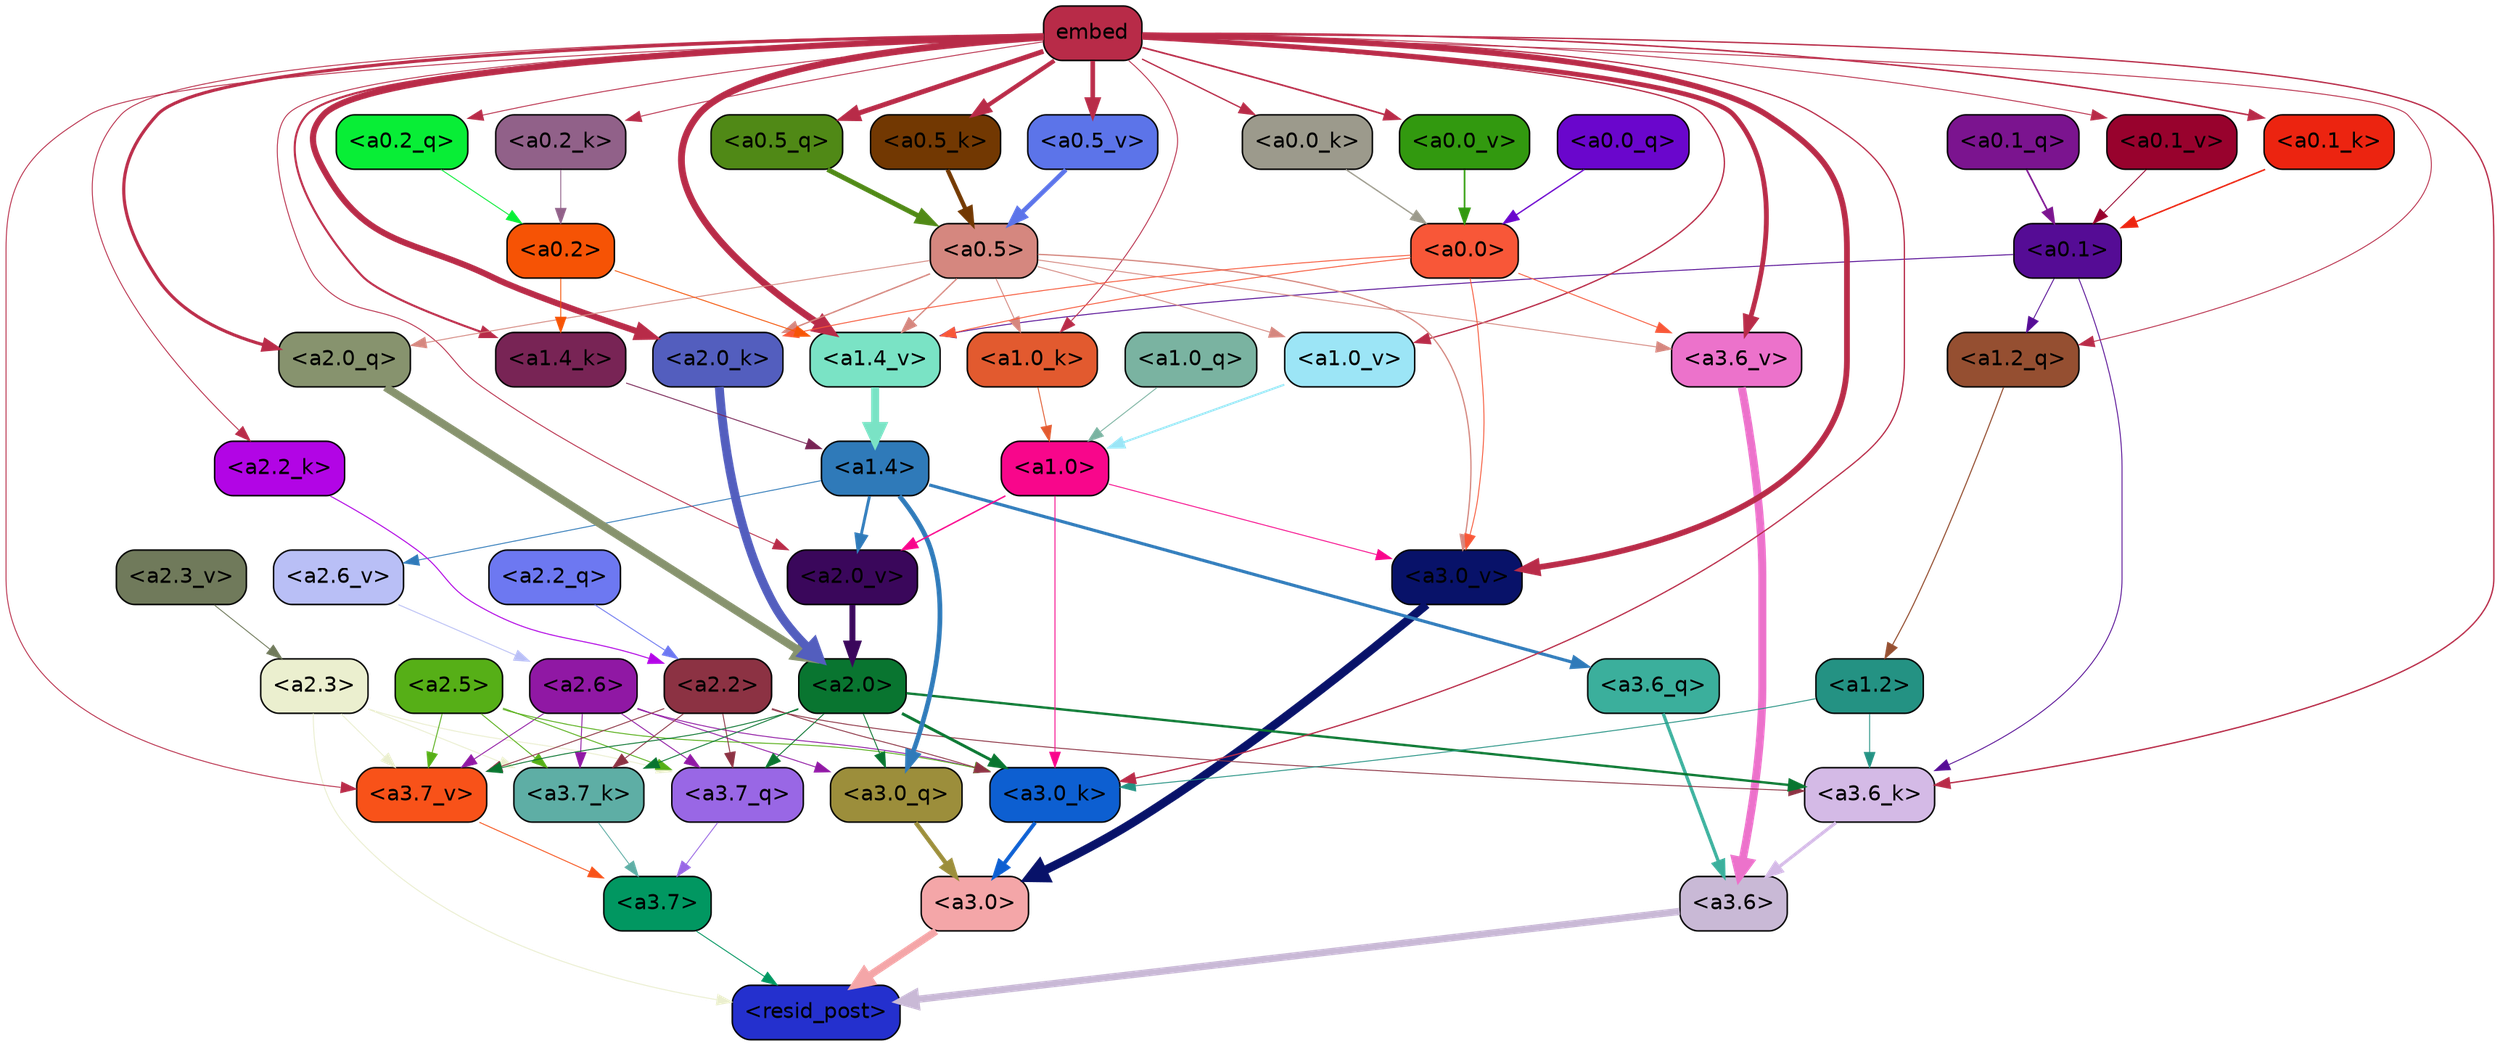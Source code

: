 strict digraph "" {
	graph [bgcolor=transparent,
		layout=dot,
		overlap=false,
		splines=true
	];
	"<a3.7>"	[color=black,
		fillcolor="#019761",
		fontname=Helvetica,
		shape=box,
		style="filled, rounded"];
	"<resid_post>"	[color=black,
		fillcolor="#2430ce",
		fontname=Helvetica,
		shape=box,
		style="filled, rounded"];
	"<a3.7>" -> "<resid_post>"	[color="#019761",
		penwidth=0.6];
	"<a3.6>"	[color=black,
		fillcolor="#c9b9d6",
		fontname=Helvetica,
		shape=box,
		style="filled, rounded"];
	"<a3.6>" -> "<resid_post>"	[color="#c9b9d6",
		penwidth=4.751592040061951];
	"<a3.0>"	[color=black,
		fillcolor="#f4a6a8",
		fontname=Helvetica,
		shape=box,
		style="filled, rounded"];
	"<a3.0>" -> "<resid_post>"	[color="#f4a6a8",
		penwidth=4.904066681861877];
	"<a2.3>"	[color=black,
		fillcolor="#ebefcf",
		fontname=Helvetica,
		shape=box,
		style="filled, rounded"];
	"<a2.3>" -> "<resid_post>"	[color="#ebefcf",
		penwidth=0.6];
	"<a3.7_q>"	[color=black,
		fillcolor="#9967e5",
		fontname=Helvetica,
		shape=box,
		style="filled, rounded"];
	"<a2.3>" -> "<a3.7_q>"	[color="#ebefcf",
		penwidth=0.6];
	"<a3.7_k>"	[color=black,
		fillcolor="#5eaea5",
		fontname=Helvetica,
		shape=box,
		style="filled, rounded"];
	"<a2.3>" -> "<a3.7_k>"	[color="#ebefcf",
		penwidth=0.6069068089127541];
	"<a3.7_v>"	[color=black,
		fillcolor="#f85219",
		fontname=Helvetica,
		shape=box,
		style="filled, rounded"];
	"<a2.3>" -> "<a3.7_v>"	[color="#ebefcf",
		penwidth=0.6];
	"<a3.7_q>" -> "<a3.7>"	[color="#9967e5",
		penwidth=0.6];
	"<a3.6_q>"	[color=black,
		fillcolor="#3baf9c",
		fontname=Helvetica,
		shape=box,
		style="filled, rounded"];
	"<a3.6_q>" -> "<a3.6>"	[color="#3baf9c",
		penwidth=2.160832464694977];
	"<a3.0_q>"	[color=black,
		fillcolor="#9c8e3b",
		fontname=Helvetica,
		shape=box,
		style="filled, rounded"];
	"<a3.0_q>" -> "<a3.0>"	[color="#9c8e3b",
		penwidth=2.870753765106201];
	"<a3.7_k>" -> "<a3.7>"	[color="#5eaea5",
		penwidth=0.6];
	"<a3.6_k>"	[color=black,
		fillcolor="#d4bae6",
		fontname=Helvetica,
		shape=box,
		style="filled, rounded"];
	"<a3.6_k>" -> "<a3.6>"	[color="#d4bae6",
		penwidth=2.13908451795578];
	"<a3.0_k>"	[color=black,
		fillcolor="#0d5fd1",
		fontname=Helvetica,
		shape=box,
		style="filled, rounded"];
	"<a3.0_k>" -> "<a3.0>"	[color="#0d5fd1",
		penwidth=2.520303964614868];
	"<a3.7_v>" -> "<a3.7>"	[color="#f85219",
		penwidth=0.6];
	"<a3.6_v>"	[color=black,
		fillcolor="#ec72cb",
		fontname=Helvetica,
		shape=box,
		style="filled, rounded"];
	"<a3.6_v>" -> "<a3.6>"	[color="#ec72cb",
		penwidth=5.297133803367615];
	"<a3.0_v>"	[color=black,
		fillcolor="#081269",
		fontname=Helvetica,
		shape=box,
		style="filled, rounded"];
	"<a3.0_v>" -> "<a3.0>"	[color="#081269",
		penwidth=5.680712580680847];
	"<a2.6>"	[color=black,
		fillcolor="#9018a4",
		fontname=Helvetica,
		shape=box,
		style="filled, rounded"];
	"<a2.6>" -> "<a3.7_q>"	[color="#9018a4",
		penwidth=0.6];
	"<a2.6>" -> "<a3.0_q>"	[color="#9018a4",
		penwidth=0.6];
	"<a2.6>" -> "<a3.7_k>"	[color="#9018a4",
		penwidth=0.6];
	"<a2.6>" -> "<a3.0_k>"	[color="#9018a4",
		penwidth=0.6];
	"<a2.6>" -> "<a3.7_v>"	[color="#9018a4",
		penwidth=0.6];
	"<a2.5>"	[color=black,
		fillcolor="#56af17",
		fontname=Helvetica,
		shape=box,
		style="filled, rounded"];
	"<a2.5>" -> "<a3.7_q>"	[color="#56af17",
		penwidth=0.6];
	"<a2.5>" -> "<a3.7_k>"	[color="#56af17",
		penwidth=0.6];
	"<a2.5>" -> "<a3.0_k>"	[color="#56af17",
		penwidth=0.6];
	"<a2.5>" -> "<a3.7_v>"	[color="#56af17",
		penwidth=0.6];
	"<a2.2>"	[color=black,
		fillcolor="#8c3243",
		fontname=Helvetica,
		shape=box,
		style="filled, rounded"];
	"<a2.2>" -> "<a3.7_q>"	[color="#8c3243",
		penwidth=0.6];
	"<a2.2>" -> "<a3.7_k>"	[color="#8c3243",
		penwidth=0.6];
	"<a2.2>" -> "<a3.6_k>"	[color="#8c3243",
		penwidth=0.6];
	"<a2.2>" -> "<a3.0_k>"	[color="#8c3243",
		penwidth=0.6];
	"<a2.2>" -> "<a3.7_v>"	[color="#8c3243",
		penwidth=0.6];
	"<a2.0>"	[color=black,
		fillcolor="#097530",
		fontname=Helvetica,
		shape=box,
		style="filled, rounded"];
	"<a2.0>" -> "<a3.7_q>"	[color="#097530",
		penwidth=0.6];
	"<a2.0>" -> "<a3.0_q>"	[color="#097530",
		penwidth=0.6];
	"<a2.0>" -> "<a3.7_k>"	[color="#097530",
		penwidth=0.6];
	"<a2.0>" -> "<a3.6_k>"	[color="#097530",
		penwidth=1.564806342124939];
	"<a2.0>" -> "<a3.0_k>"	[color="#097530",
		penwidth=1.9353990852832794];
	"<a2.0>" -> "<a3.7_v>"	[color="#097530",
		penwidth=0.6];
	"<a1.4>"	[color=black,
		fillcolor="#2f7ab9",
		fontname=Helvetica,
		shape=box,
		style="filled, rounded"];
	"<a1.4>" -> "<a3.6_q>"	[color="#2f7ab9",
		penwidth=2.0727532356977463];
	"<a1.4>" -> "<a3.0_q>"	[color="#2f7ab9",
		penwidth=3.1279823780059814];
	"<a2.6_v>"	[color=black,
		fillcolor="#b9bff6",
		fontname=Helvetica,
		shape=box,
		style="filled, rounded"];
	"<a1.4>" -> "<a2.6_v>"	[color="#2f7ab9",
		penwidth=0.6];
	"<a2.0_v>"	[color=black,
		fillcolor="#3a075b",
		fontname=Helvetica,
		shape=box,
		style="filled, rounded"];
	"<a1.4>" -> "<a2.0_v>"	[color="#2f7ab9",
		penwidth=1.9170897603034973];
	"<a1.2>"	[color=black,
		fillcolor="#249283",
		fontname=Helvetica,
		shape=box,
		style="filled, rounded"];
	"<a1.2>" -> "<a3.6_k>"	[color="#249283",
		penwidth=0.6];
	"<a1.2>" -> "<a3.0_k>"	[color="#249283",
		penwidth=0.6];
	"<a0.1>"	[color=black,
		fillcolor="#550c95",
		fontname=Helvetica,
		shape=box,
		style="filled, rounded"];
	"<a0.1>" -> "<a3.6_k>"	[color="#550c95",
		penwidth=0.6];
	"<a1.2_q>"	[color=black,
		fillcolor="#954f31",
		fontname=Helvetica,
		shape=box,
		style="filled, rounded"];
	"<a0.1>" -> "<a1.2_q>"	[color="#550c95",
		penwidth=0.6];
	"<a1.4_v>"	[color=black,
		fillcolor="#7ae3c5",
		fontname=Helvetica,
		shape=box,
		style="filled, rounded"];
	"<a0.1>" -> "<a1.4_v>"	[color="#550c95",
		penwidth=0.6202214732766151];
	embed	[color=black,
		fillcolor="#b82b48",
		fontname=Helvetica,
		shape=box,
		style="filled, rounded"];
	embed -> "<a3.6_k>"	[color="#b82b48",
		penwidth=0.8915999233722687];
	embed -> "<a3.0_k>"	[color="#b82b48",
		penwidth=0.832088902592659];
	embed -> "<a3.7_v>"	[color="#b82b48",
		penwidth=0.6];
	embed -> "<a3.6_v>"	[color="#b82b48",
		penwidth=3.1840110421180725];
	embed -> "<a3.0_v>"	[color="#b82b48",
		penwidth=3.8132747188210487];
	"<a2.0_q>"	[color=black,
		fillcolor="#87936e",
		fontname=Helvetica,
		shape=box,
		style="filled, rounded"];
	embed -> "<a2.0_q>"	[color="#b82b48",
		penwidth=2.084651827812195];
	"<a2.2_k>"	[color=black,
		fillcolor="#b205e5",
		fontname=Helvetica,
		shape=box,
		style="filled, rounded"];
	embed -> "<a2.2_k>"	[color="#b82b48",
		penwidth=0.6];
	"<a2.0_k>"	[color=black,
		fillcolor="#535ebe",
		fontname=Helvetica,
		shape=box,
		style="filled, rounded"];
	embed -> "<a2.0_k>"	[color="#b82b48",
		penwidth=4.084526404738426];
	embed -> "<a2.0_v>"	[color="#b82b48",
		penwidth=0.6];
	embed -> "<a1.2_q>"	[color="#b82b48",
		penwidth=0.6];
	"<a1.4_k>"	[color=black,
		fillcolor="#782455",
		fontname=Helvetica,
		shape=box,
		style="filled, rounded"];
	embed -> "<a1.4_k>"	[color="#b82b48",
		penwidth=1.3912410736083984];
	"<a1.0_k>"	[color=black,
		fillcolor="#e25a2f",
		fontname=Helvetica,
		shape=box,
		style="filled, rounded"];
	embed -> "<a1.0_k>"	[color="#b82b48",
		penwidth=0.6];
	embed -> "<a1.4_v>"	[color="#b82b48",
		penwidth=4.4888065457344055];
	"<a1.0_v>"	[color=black,
		fillcolor="#9ce5f6",
		fontname=Helvetica,
		shape=box,
		style="filled, rounded"];
	embed -> "<a1.0_v>"	[color="#b82b48",
		penwidth=0.8796700537204742];
	"<a0.5_q>"	[color=black,
		fillcolor="#508916",
		fontname=Helvetica,
		shape=box,
		style="filled, rounded"];
	embed -> "<a0.5_q>"	[color="#b82b48",
		penwidth=3.271599531173706];
	"<a0.2_q>"	[color=black,
		fillcolor="#08ee36",
		fontname=Helvetica,
		shape=box,
		style="filled, rounded"];
	embed -> "<a0.2_q>"	[color="#b82b48",
		penwidth=0.6];
	"<a0.5_k>"	[color=black,
		fillcolor="#723802",
		fontname=Helvetica,
		shape=box,
		style="filled, rounded"];
	embed -> "<a0.5_k>"	[color="#b82b48",
		penwidth=2.8332607746124268];
	"<a0.2_k>"	[color=black,
		fillcolor="#916189",
		fontname=Helvetica,
		shape=box,
		style="filled, rounded"];
	embed -> "<a0.2_k>"	[color="#b82b48",
		penwidth=0.6];
	"<a0.1_k>"	[color=black,
		fillcolor="#ec2410",
		fontname=Helvetica,
		shape=box,
		style="filled, rounded"];
	embed -> "<a0.1_k>"	[color="#b82b48",
		penwidth=1.008571445941925];
	"<a0.0_k>"	[color=black,
		fillcolor="#9c9a8c",
		fontname=Helvetica,
		shape=box,
		style="filled, rounded"];
	embed -> "<a0.0_k>"	[color="#b82b48",
		penwidth=0.8747775554656982];
	"<a0.5_v>"	[color=black,
		fillcolor="#5c74e9",
		fontname=Helvetica,
		shape=box,
		style="filled, rounded"];
	embed -> "<a0.5_v>"	[color="#b82b48",
		penwidth=3.0338101387023926];
	"<a0.1_v>"	[color=black,
		fillcolor="#98022d",
		fontname=Helvetica,
		shape=box,
		style="filled, rounded"];
	embed -> "<a0.1_v>"	[color="#b82b48",
		penwidth=0.6];
	"<a0.0_v>"	[color=black,
		fillcolor="#32990f",
		fontname=Helvetica,
		shape=box,
		style="filled, rounded"];
	embed -> "<a0.0_v>"	[color="#b82b48",
		penwidth=1.1078194975852966];
	"<a1.0>"	[color=black,
		fillcolor="#f8068b",
		fontname=Helvetica,
		shape=box,
		style="filled, rounded"];
	"<a1.0>" -> "<a3.0_k>"	[color="#f8068b",
		penwidth=0.6];
	"<a1.0>" -> "<a3.0_v>"	[color="#f8068b",
		penwidth=0.6];
	"<a1.0>" -> "<a2.0_v>"	[color="#f8068b",
		penwidth=0.9450988052412868];
	"<a0.5>"	[color=black,
		fillcolor="#d5877f",
		fontname=Helvetica,
		shape=box,
		style="filled, rounded"];
	"<a0.5>" -> "<a3.6_v>"	[color="#d5877f",
		penwidth=0.6];
	"<a0.5>" -> "<a3.0_v>"	[color="#d5877f",
		penwidth=0.8331108838319778];
	"<a0.5>" -> "<a2.0_q>"	[color="#d5877f",
		penwidth=0.6];
	"<a0.5>" -> "<a2.0_k>"	[color="#d5877f",
		penwidth=0.9412797391414642];
	"<a0.5>" -> "<a1.0_k>"	[color="#d5877f",
		penwidth=0.6];
	"<a0.5>" -> "<a1.4_v>"	[color="#d5877f",
		penwidth=0.8757842034101486];
	"<a0.5>" -> "<a1.0_v>"	[color="#d5877f",
		penwidth=0.6];
	"<a0.0>"	[color=black,
		fillcolor="#f85738",
		fontname=Helvetica,
		shape=box,
		style="filled, rounded"];
	"<a0.0>" -> "<a3.6_v>"	[color="#f85738",
		penwidth=0.6];
	"<a0.0>" -> "<a3.0_v>"	[color="#f85738",
		penwidth=0.6];
	"<a0.0>" -> "<a2.0_k>"	[color="#f85738",
		penwidth=0.6];
	"<a0.0>" -> "<a1.4_v>"	[color="#f85738",
		penwidth=0.6];
	"<a2.2_q>"	[color=black,
		fillcolor="#6d78f1",
		fontname=Helvetica,
		shape=box,
		style="filled, rounded"];
	"<a2.2_q>" -> "<a2.2>"	[color="#6d78f1",
		penwidth=0.6];
	"<a2.0_q>" -> "<a2.0>"	[color="#87936e",
		penwidth=5.29856276512146];
	"<a2.2_k>" -> "<a2.2>"	[color="#b205e5",
		penwidth=0.6722683310508728];
	"<a2.0_k>" -> "<a2.0>"	[color="#535ebe",
		penwidth=5.859246134757996];
	"<a2.6_v>" -> "<a2.6>"	[color="#b9bff6",
		penwidth=0.6];
	"<a2.3_v>"	[color=black,
		fillcolor="#707a5b",
		fontname=Helvetica,
		shape=box,
		style="filled, rounded"];
	"<a2.3_v>" -> "<a2.3>"	[color="#707a5b",
		penwidth=0.6];
	"<a2.0_v>" -> "<a2.0>"	[color="#3a075b",
		penwidth=3.9621697664260864];
	"<a1.2_q>" -> "<a1.2>"	[color="#954f31",
		penwidth=0.7185482024215162];
	"<a1.0_q>"	[color=black,
		fillcolor="#7ab3a1",
		fontname=Helvetica,
		shape=box,
		style="filled, rounded"];
	"<a1.0_q>" -> "<a1.0>"	[color="#7ab3a1",
		penwidth=0.6];
	"<a1.4_k>" -> "<a1.4>"	[color="#782455",
		penwidth=0.6];
	"<a1.0_k>" -> "<a1.0>"	[color="#e25a2f",
		penwidth=0.6];
	"<a1.4_v>" -> "<a1.4>"	[color="#7ae3c5",
		penwidth=5.280138969421387];
	"<a1.0_v>" -> "<a1.0>"	[color="#9ce5f6",
		penwidth=1.318962275981903];
	"<a0.2>"	[color=black,
		fillcolor="#f65305",
		fontname=Helvetica,
		shape=box,
		style="filled, rounded"];
	"<a0.2>" -> "<a1.4_k>"	[color="#f65305",
		penwidth=0.6];
	"<a0.2>" -> "<a1.4_v>"	[color="#f65305",
		penwidth=0.6];
	"<a0.5_q>" -> "<a0.5>"	[color="#508916",
		penwidth=3.2715916633605957];
	"<a0.2_q>" -> "<a0.2>"	[color="#08ee36",
		penwidth=0.6];
	"<a0.1_q>"	[color=black,
		fillcolor="#7b148f",
		fontname=Helvetica,
		shape=box,
		style="filled, rounded"];
	"<a0.1_q>" -> "<a0.1>"	[color="#7b148f",
		penwidth=1.0982357263565063];
	"<a0.0_q>"	[color=black,
		fillcolor="#6a06cc",
		fontname=Helvetica,
		shape=box,
		style="filled, rounded"];
	"<a0.0_q>" -> "<a0.0>"	[color="#6a06cc",
		penwidth=0.8850758075714111];
	"<a0.5_k>" -> "<a0.5>"	[color="#723802",
		penwidth=2.833264708518982];
	"<a0.2_k>" -> "<a0.2>"	[color="#916189",
		penwidth=0.6];
	"<a0.1_k>" -> "<a0.1>"	[color="#ec2410",
		penwidth=1.0085628032684326];
	"<a0.0_k>" -> "<a0.0>"	[color="#9c9a8c",
		penwidth=0.8747712969779968];
	"<a0.5_v>" -> "<a0.5>"	[color="#5c74e9",
		penwidth=3.0403636693954468];
	"<a0.1_v>" -> "<a0.1>"	[color="#98022d",
		penwidth=0.6];
	"<a0.0_v>" -> "<a0.0>"	[color="#32990f",
		penwidth=1.1078208088874817];
}
